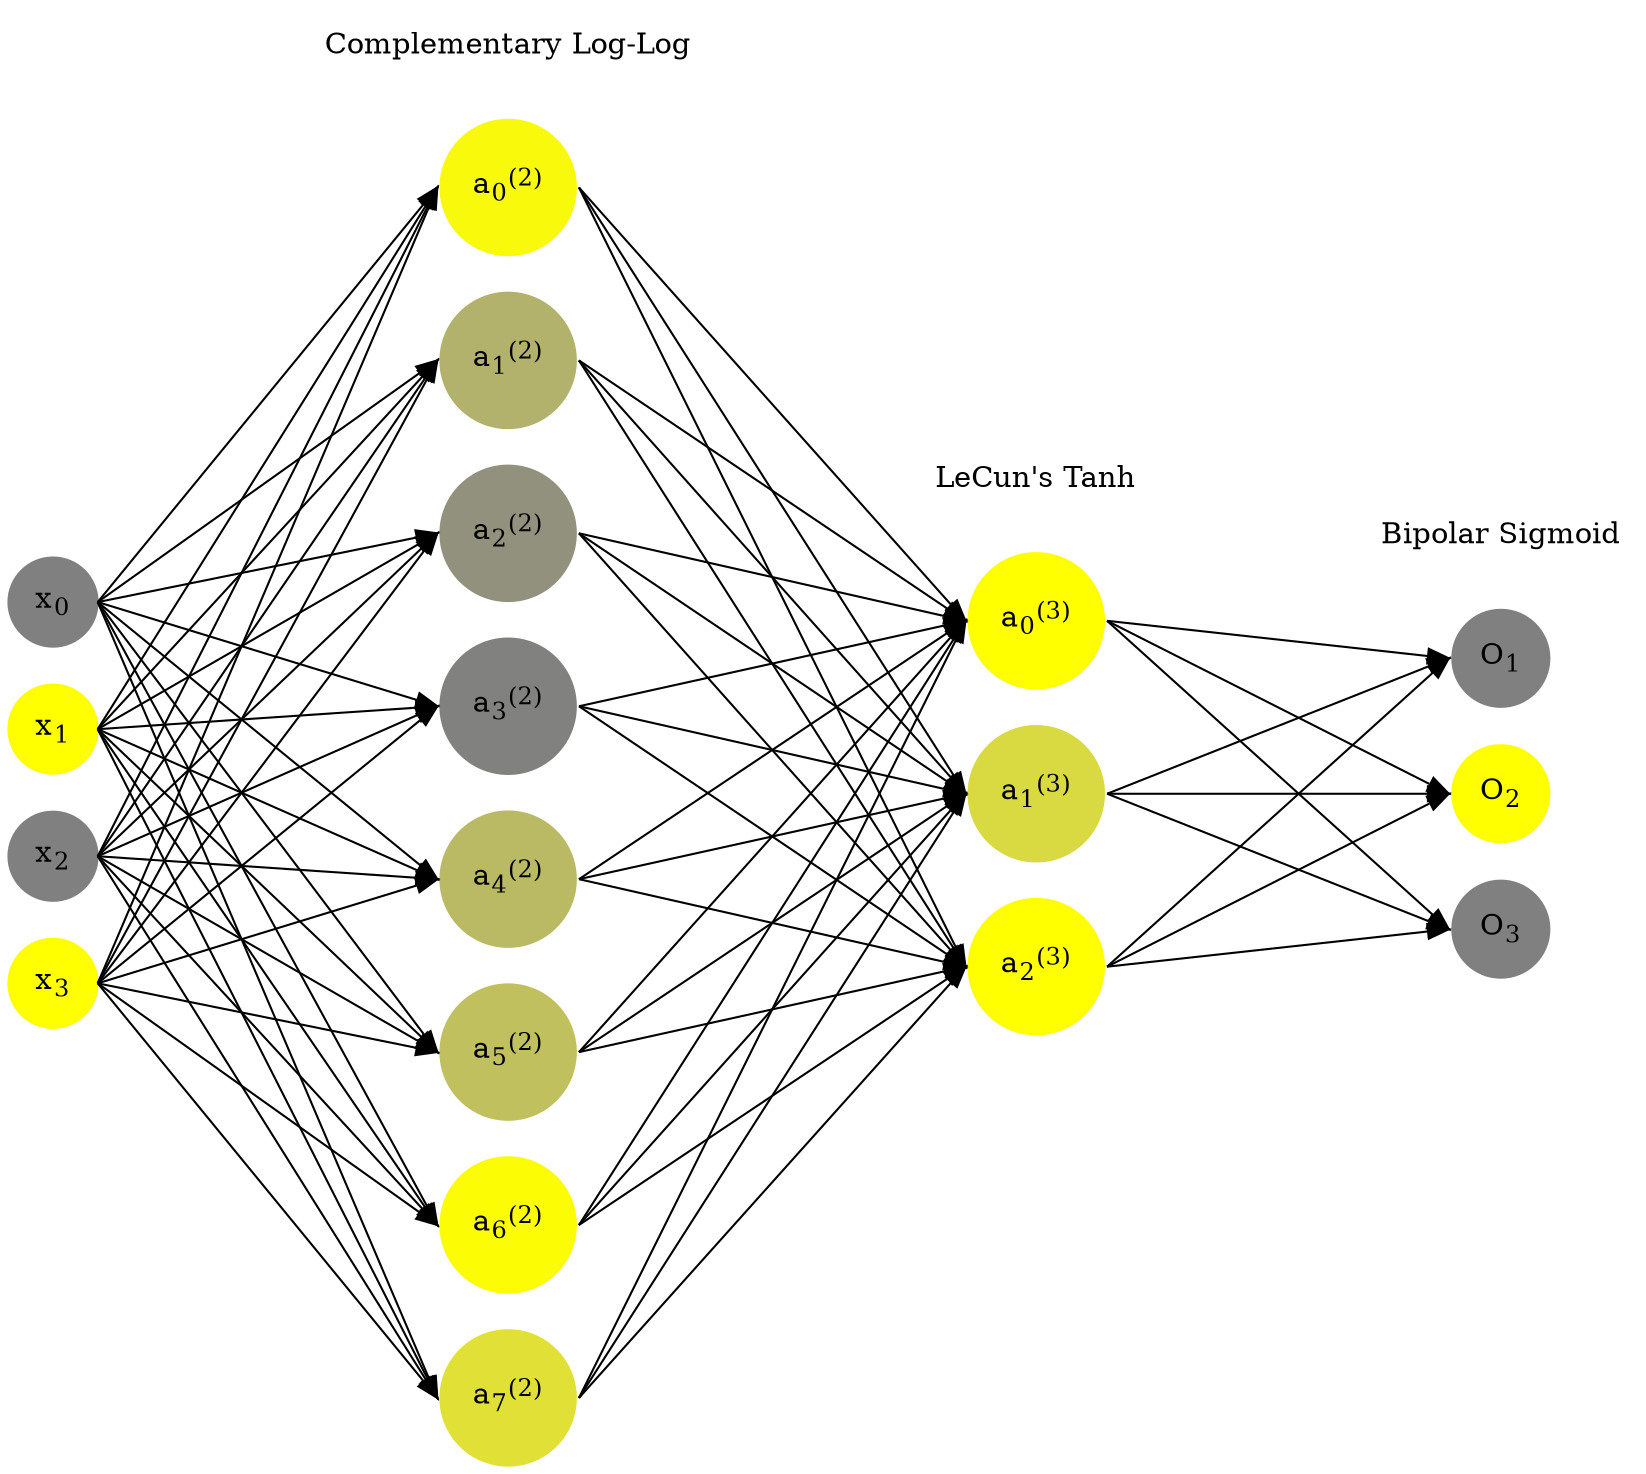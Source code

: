 digraph G {
	rankdir = LR;
	splines=false;
	edge[style=invis];
	ranksep= 1.4;
	{
	node [shape=circle, color="0.1667, 0.0, 0.5", style=filled, fillcolor="0.1667, 0.0, 0.5"];
	x0 [label=<x<sub>0</sub>>];
	}
	{
	node [shape=circle, color="0.1667, 1.0, 1.0", style=filled, fillcolor="0.1667, 1.0, 1.0"];
	x1 [label=<x<sub>1</sub>>];
	}
	{
	node [shape=circle, color="0.1667, 0.0, 0.5", style=filled, fillcolor="0.1667, 0.0, 0.5"];
	x2 [label=<x<sub>2</sub>>];
	}
	{
	node [shape=circle, color="0.1667, 1.0, 1.0", style=filled, fillcolor="0.1667, 1.0, 1.0"];
	x3 [label=<x<sub>3</sub>>];
	}
	{
	node [shape=circle, color="0.1667, 0.951198, 0.975599", style=filled, fillcolor="0.1667, 0.951198, 0.975599"];
	a02 [label=<a<sub>0</sub><sup>(2)</sup>>];
	}
	{
	node [shape=circle, color="0.1667, 0.391067, 0.695533", style=filled, fillcolor="0.1667, 0.391067, 0.695533"];
	a12 [label=<a<sub>1</sub><sup>(2)</sup>>];
	}
	{
	node [shape=circle, color="0.1667, 0.136231, 0.568116", style=filled, fillcolor="0.1667, 0.136231, 0.568116"];
	a22 [label=<a<sub>2</sub><sup>(2)</sup>>];
	}
	{
	node [shape=circle, color="0.1667, 0.012529, 0.506265", style=filled, fillcolor="0.1667, 0.012529, 0.506265"];
	a32 [label=<a<sub>3</sub><sup>(2)</sup>>];
	}
	{
	node [shape=circle, color="0.1667, 0.453334, 0.726667", style=filled, fillcolor="0.1667, 0.453334, 0.726667"];
	a42 [label=<a<sub>4</sub><sup>(2)</sup>>];
	}
	{
	node [shape=circle, color="0.1667, 0.504216, 0.752108", style=filled, fillcolor="0.1667, 0.504216, 0.752108"];
	a52 [label=<a<sub>5</sub><sup>(2)</sup>>];
	}
	{
	node [shape=circle, color="0.1667, 0.976522, 0.988261", style=filled, fillcolor="0.1667, 0.976522, 0.988261"];
	a62 [label=<a<sub>6</sub><sup>(2)</sup>>];
	}
	{
	node [shape=circle, color="0.1667, 0.750576, 0.875288", style=filled, fillcolor="0.1667, 0.750576, 0.875288"];
	a72 [label=<a<sub>7</sub><sup>(2)</sup>>];
	}
	{
	node [shape=circle, color="0.1667, 1.029657, 1.014829", style=filled, fillcolor="0.1667, 1.029657, 1.014829"];
	a03 [label=<a<sub>0</sub><sup>(3)</sup>>];
	}
	{
	node [shape=circle, color="0.1667, 0.700621, 0.850310", style=filled, fillcolor="0.1667, 0.700621, 0.850310"];
	a13 [label=<a<sub>1</sub><sup>(3)</sup>>];
	}
	{
	node [shape=circle, color="0.1667, 1.442284, 1.221142", style=filled, fillcolor="0.1667, 1.442284, 1.221142"];
	a23 [label=<a<sub>2</sub><sup>(3)</sup>>];
	}
	{
	node [shape=circle, color="0.1667, 0.0, 0.5", style=filled, fillcolor="0.1667, 0.0, 0.5"];
	O1 [label=<O<sub>1</sub>>];
	}
	{
	node [shape=circle, color="0.1667, 1.0, 1.0", style=filled, fillcolor="0.1667, 1.0, 1.0"];
	O2 [label=<O<sub>2</sub>>];
	}
	{
	node [shape=circle, color="0.1667, 0.0, 0.5", style=filled, fillcolor="0.1667, 0.0, 0.5"];
	O3 [label=<O<sub>3</sub>>];
	}
	{
	rank=same;
	x0->x1->x2->x3;
	}
	{
	rank=same;
	a02->a12->a22->a32->a42->a52->a62->a72;
	}
	{
	rank=same;
	a03->a13->a23;
	}
	{
	rank=same;
	O1->O2->O3;
	}
	l1 [shape=plaintext,label="Complementary Log-Log"];
	l1->a02;
	{rank=same; l1;a02};
	l2 [shape=plaintext,label="LeCun's Tanh"];
	l2->a03;
	{rank=same; l2;a03};
	l3 [shape=plaintext,label="Bipolar Sigmoid"];
	l3->O1;
	{rank=same; l3;O1};
edge[style=solid, tailport=e, headport=w];
	{x0;x1;x2;x3} -> {a02;a12;a22;a32;a42;a52;a62;a72};
	{a02;a12;a22;a32;a42;a52;a62;a72} -> {a03;a13;a23};
	{a03;a13;a23} -> {O1,O2,O3};
}